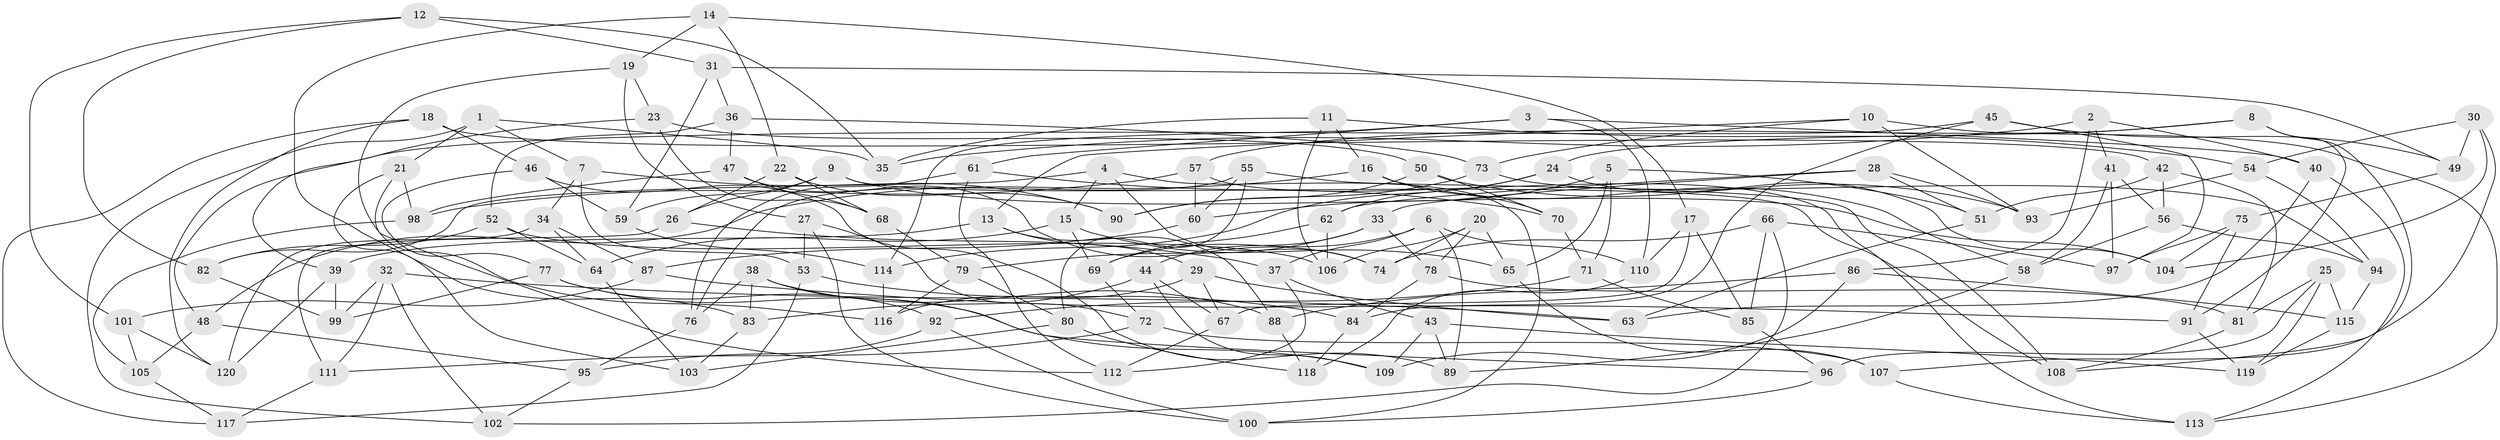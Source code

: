 // coarse degree distribution, {4: 0.7738095238095238, 5: 0.08333333333333333, 17: 0.011904761904761904, 3: 0.047619047619047616, 8: 0.03571428571428571, 9: 0.023809523809523808, 10: 0.011904761904761904, 6: 0.011904761904761904}
// Generated by graph-tools (version 1.1) at 2025/03/03/04/25 22:03:07]
// undirected, 120 vertices, 240 edges
graph export_dot {
graph [start="1"]
  node [color=gray90,style=filled];
  1;
  2;
  3;
  4;
  5;
  6;
  7;
  8;
  9;
  10;
  11;
  12;
  13;
  14;
  15;
  16;
  17;
  18;
  19;
  20;
  21;
  22;
  23;
  24;
  25;
  26;
  27;
  28;
  29;
  30;
  31;
  32;
  33;
  34;
  35;
  36;
  37;
  38;
  39;
  40;
  41;
  42;
  43;
  44;
  45;
  46;
  47;
  48;
  49;
  50;
  51;
  52;
  53;
  54;
  55;
  56;
  57;
  58;
  59;
  60;
  61;
  62;
  63;
  64;
  65;
  66;
  67;
  68;
  69;
  70;
  71;
  72;
  73;
  74;
  75;
  76;
  77;
  78;
  79;
  80;
  81;
  82;
  83;
  84;
  85;
  86;
  87;
  88;
  89;
  90;
  91;
  92;
  93;
  94;
  95;
  96;
  97;
  98;
  99;
  100;
  101;
  102;
  103;
  104;
  105;
  106;
  107;
  108;
  109;
  110;
  111;
  112;
  113;
  114;
  115;
  116;
  117;
  118;
  119;
  120;
  1 -- 7;
  1 -- 21;
  1 -- 102;
  1 -- 35;
  2 -- 86;
  2 -- 35;
  2 -- 40;
  2 -- 41;
  3 -- 40;
  3 -- 110;
  3 -- 114;
  3 -- 61;
  4 -- 82;
  4 -- 100;
  4 -- 15;
  4 -- 74;
  5 -- 71;
  5 -- 60;
  5 -- 51;
  5 -- 65;
  6 -- 69;
  6 -- 110;
  6 -- 37;
  6 -- 89;
  7 -- 34;
  7 -- 90;
  7 -- 53;
  8 -- 57;
  8 -- 91;
  8 -- 24;
  8 -- 108;
  9 -- 108;
  9 -- 59;
  9 -- 104;
  9 -- 26;
  10 -- 93;
  10 -- 73;
  10 -- 13;
  10 -- 113;
  11 -- 54;
  11 -- 106;
  11 -- 35;
  11 -- 16;
  12 -- 31;
  12 -- 101;
  12 -- 35;
  12 -- 82;
  13 -- 88;
  13 -- 39;
  13 -- 29;
  14 -- 83;
  14 -- 19;
  14 -- 22;
  14 -- 17;
  15 -- 65;
  15 -- 69;
  15 -- 64;
  16 -- 48;
  16 -- 70;
  16 -- 58;
  17 -- 110;
  17 -- 67;
  17 -- 85;
  18 -- 120;
  18 -- 46;
  18 -- 42;
  18 -- 117;
  19 -- 116;
  19 -- 23;
  19 -- 27;
  20 -- 65;
  20 -- 78;
  20 -- 106;
  20 -- 74;
  21 -- 112;
  21 -- 103;
  21 -- 98;
  22 -- 68;
  22 -- 90;
  22 -- 26;
  23 -- 50;
  23 -- 68;
  23 -- 39;
  24 -- 62;
  24 -- 114;
  24 -- 104;
  25 -- 81;
  25 -- 96;
  25 -- 115;
  25 -- 119;
  26 -- 111;
  26 -- 37;
  27 -- 53;
  27 -- 100;
  27 -- 72;
  28 -- 62;
  28 -- 93;
  28 -- 33;
  28 -- 51;
  29 -- 63;
  29 -- 116;
  29 -- 67;
  30 -- 104;
  30 -- 107;
  30 -- 54;
  30 -- 49;
  31 -- 59;
  31 -- 49;
  31 -- 36;
  32 -- 102;
  32 -- 111;
  32 -- 63;
  32 -- 99;
  33 -- 78;
  33 -- 79;
  33 -- 44;
  34 -- 64;
  34 -- 87;
  34 -- 120;
  36 -- 52;
  36 -- 73;
  36 -- 47;
  37 -- 43;
  37 -- 112;
  38 -- 109;
  38 -- 76;
  38 -- 88;
  38 -- 83;
  39 -- 99;
  39 -- 120;
  40 -- 63;
  40 -- 113;
  41 -- 56;
  41 -- 97;
  41 -- 58;
  42 -- 51;
  42 -- 56;
  42 -- 81;
  43 -- 119;
  43 -- 89;
  43 -- 109;
  44 -- 67;
  44 -- 83;
  44 -- 109;
  45 -- 97;
  45 -- 48;
  45 -- 49;
  45 -- 84;
  46 -- 77;
  46 -- 89;
  46 -- 59;
  47 -- 74;
  47 -- 68;
  47 -- 98;
  48 -- 95;
  48 -- 105;
  49 -- 75;
  50 -- 93;
  50 -- 90;
  50 -- 70;
  51 -- 63;
  52 -- 64;
  52 -- 106;
  52 -- 82;
  53 -- 117;
  53 -- 84;
  54 -- 93;
  54 -- 94;
  55 -- 76;
  55 -- 60;
  55 -- 80;
  55 -- 108;
  56 -- 94;
  56 -- 58;
  57 -- 60;
  57 -- 98;
  57 -- 113;
  58 -- 89;
  59 -- 114;
  60 -- 87;
  61 -- 70;
  61 -- 76;
  61 -- 112;
  62 -- 106;
  62 -- 69;
  64 -- 103;
  65 -- 107;
  66 -- 102;
  66 -- 85;
  66 -- 74;
  66 -- 97;
  67 -- 112;
  68 -- 79;
  69 -- 72;
  70 -- 71;
  71 -- 85;
  71 -- 92;
  72 -- 111;
  72 -- 107;
  73 -- 90;
  73 -- 94;
  75 -- 91;
  75 -- 104;
  75 -- 97;
  76 -- 95;
  77 -- 99;
  77 -- 92;
  77 -- 96;
  78 -- 81;
  78 -- 84;
  79 -- 80;
  79 -- 116;
  80 -- 118;
  80 -- 103;
  81 -- 108;
  82 -- 99;
  83 -- 103;
  84 -- 118;
  85 -- 96;
  86 -- 115;
  86 -- 109;
  86 -- 88;
  87 -- 101;
  87 -- 91;
  88 -- 118;
  91 -- 119;
  92 -- 95;
  92 -- 100;
  94 -- 115;
  95 -- 102;
  96 -- 100;
  98 -- 105;
  101 -- 120;
  101 -- 105;
  105 -- 117;
  107 -- 113;
  110 -- 118;
  111 -- 117;
  114 -- 116;
  115 -- 119;
}
